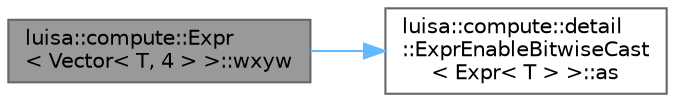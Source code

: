 digraph "luisa::compute::Expr&lt; Vector&lt; T, 4 &gt; &gt;::wxyw"
{
 // LATEX_PDF_SIZE
  bgcolor="transparent";
  edge [fontname=Helvetica,fontsize=10,labelfontname=Helvetica,labelfontsize=10];
  node [fontname=Helvetica,fontsize=10,shape=box,height=0.2,width=0.4];
  rankdir="LR";
  Node1 [id="Node000001",label="luisa::compute::Expr\l\< Vector\< T, 4 \> \>::wxyw",height=0.2,width=0.4,color="gray40", fillcolor="grey60", style="filled", fontcolor="black",tooltip=" "];
  Node1 -> Node2 [id="edge1_Node000001_Node000002",color="steelblue1",style="solid",tooltip=" "];
  Node2 [id="Node000002",label="luisa::compute::detail\l::ExprEnableBitwiseCast\l\< Expr\< T \> \>::as",height=0.2,width=0.4,color="grey40", fillcolor="white", style="filled",URL="$structluisa_1_1compute_1_1detail_1_1_expr_enable_bitwise_cast.html#a3ec36f0abfaef5913e39c0f8a00ad21e",tooltip=" "];
}
